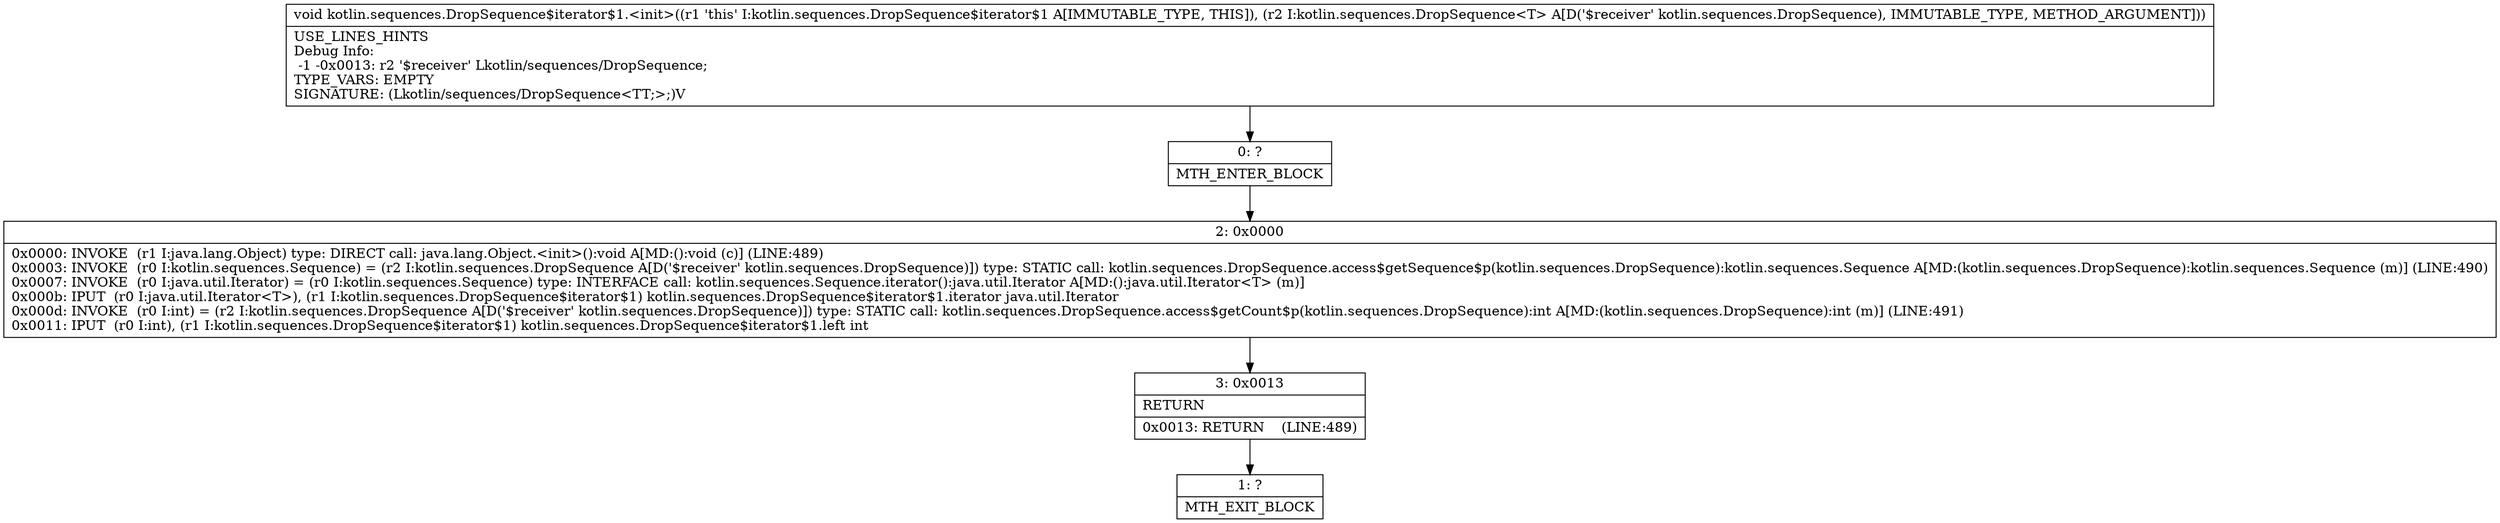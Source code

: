 digraph "CFG forkotlin.sequences.DropSequence$iterator$1.\<init\>(Lkotlin\/sequences\/DropSequence;)V" {
Node_0 [shape=record,label="{0\:\ ?|MTH_ENTER_BLOCK\l}"];
Node_2 [shape=record,label="{2\:\ 0x0000|0x0000: INVOKE  (r1 I:java.lang.Object) type: DIRECT call: java.lang.Object.\<init\>():void A[MD:():void (c)] (LINE:489)\l0x0003: INVOKE  (r0 I:kotlin.sequences.Sequence) = (r2 I:kotlin.sequences.DropSequence A[D('$receiver' kotlin.sequences.DropSequence)]) type: STATIC call: kotlin.sequences.DropSequence.access$getSequence$p(kotlin.sequences.DropSequence):kotlin.sequences.Sequence A[MD:(kotlin.sequences.DropSequence):kotlin.sequences.Sequence (m)] (LINE:490)\l0x0007: INVOKE  (r0 I:java.util.Iterator) = (r0 I:kotlin.sequences.Sequence) type: INTERFACE call: kotlin.sequences.Sequence.iterator():java.util.Iterator A[MD:():java.util.Iterator\<T\> (m)]\l0x000b: IPUT  (r0 I:java.util.Iterator\<T\>), (r1 I:kotlin.sequences.DropSequence$iterator$1) kotlin.sequences.DropSequence$iterator$1.iterator java.util.Iterator \l0x000d: INVOKE  (r0 I:int) = (r2 I:kotlin.sequences.DropSequence A[D('$receiver' kotlin.sequences.DropSequence)]) type: STATIC call: kotlin.sequences.DropSequence.access$getCount$p(kotlin.sequences.DropSequence):int A[MD:(kotlin.sequences.DropSequence):int (m)] (LINE:491)\l0x0011: IPUT  (r0 I:int), (r1 I:kotlin.sequences.DropSequence$iterator$1) kotlin.sequences.DropSequence$iterator$1.left int \l}"];
Node_3 [shape=record,label="{3\:\ 0x0013|RETURN\l|0x0013: RETURN    (LINE:489)\l}"];
Node_1 [shape=record,label="{1\:\ ?|MTH_EXIT_BLOCK\l}"];
MethodNode[shape=record,label="{void kotlin.sequences.DropSequence$iterator$1.\<init\>((r1 'this' I:kotlin.sequences.DropSequence$iterator$1 A[IMMUTABLE_TYPE, THIS]), (r2 I:kotlin.sequences.DropSequence\<T\> A[D('$receiver' kotlin.sequences.DropSequence), IMMUTABLE_TYPE, METHOD_ARGUMENT]))  | USE_LINES_HINTS\lDebug Info:\l  \-1 \-0x0013: r2 '$receiver' Lkotlin\/sequences\/DropSequence;\lTYPE_VARS: EMPTY\lSIGNATURE: (Lkotlin\/sequences\/DropSequence\<TT;\>;)V\l}"];
MethodNode -> Node_0;Node_0 -> Node_2;
Node_2 -> Node_3;
Node_3 -> Node_1;
}


